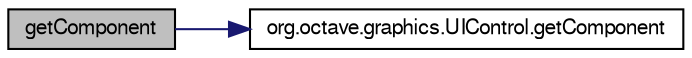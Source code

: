 digraph G
{
  edge [fontname="FreeSans",fontsize="10",labelfontname="FreeSans",labelfontsize="10"];
  node [fontname="FreeSans",fontsize="10",shape=record];
  rankdir="LR";
  Node1 [label="getComponent",height=0.2,width=0.4,color="black", fillcolor="grey75", style="filled" fontcolor="black"];
  Node1 -> Node2 [color="midnightblue",fontsize="10",style="solid",fontname="FreeSans"];
  Node2 [label="org.octave.graphics.UIControl.getComponent",height=0.2,width=0.4,color="black", fillcolor="white", style="filled",URL="$interfaceorg_1_1octave_1_1graphics_1_1_u_i_control.html#a7a648e0c9da133bba02f54189513896e"];
}
